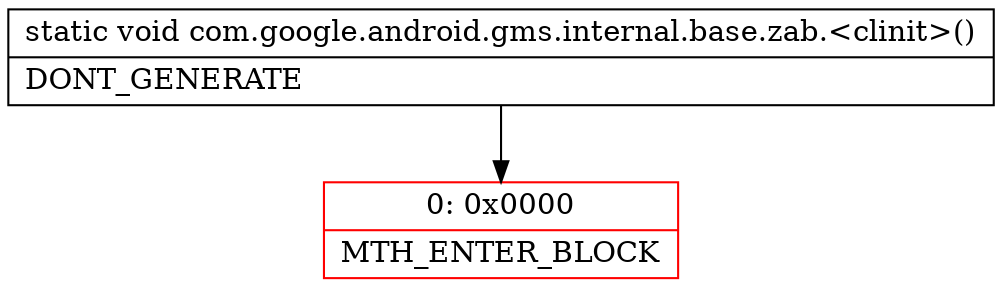 digraph "CFG forcom.google.android.gms.internal.base.zab.\<clinit\>()V" {
subgraph cluster_Region_1667834952 {
label = "R(0)";
node [shape=record,color=blue];
}
Node_0 [shape=record,color=red,label="{0\:\ 0x0000|MTH_ENTER_BLOCK\l}"];
MethodNode[shape=record,label="{static void com.google.android.gms.internal.base.zab.\<clinit\>()  | DONT_GENERATE\l}"];
MethodNode -> Node_0;
}

